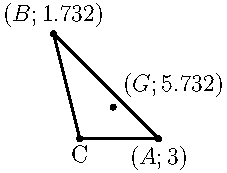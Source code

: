 import geometry;
size(4cm,0);
mass A=mass((1,0), 3);
mass B=mass((0,1), sqrt(3));
point C=(0.25,0); // C inherits of a weight of 1 by default.

dot("B", B, N); dot("C", C, S); dot("A", A, S);
draw(A--B--C--cycle, linewidth(bp));
dot("G", masscenter(A,B,mass(C)), 2NE);
